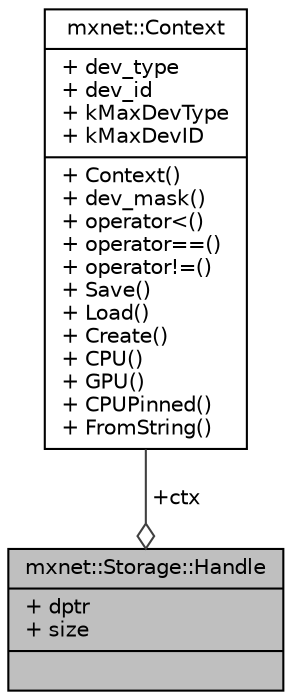 digraph "mxnet::Storage::Handle"
{
  edge [fontname="Helvetica",fontsize="10",labelfontname="Helvetica",labelfontsize="10"];
  node [fontname="Helvetica",fontsize="10",shape=record];
  Node1 [label="{mxnet::Storage::Handle\n|+ dptr\l+ size\l|}",height=0.2,width=0.4,color="black", fillcolor="grey75", style="filled" fontcolor="black"];
  Node2 -> Node1 [color="grey25",fontsize="10",style="solid",label=" +ctx" ,arrowhead="odiamond",fontname="Helvetica"];
  Node2 [label="{mxnet::Context\n|+ dev_type\l+ dev_id\l+ kMaxDevType\l+ kMaxDevID\l|+ Context()\l+ dev_mask()\l+ operator\<()\l+ operator==()\l+ operator!=()\l+ Save()\l+ Load()\l+ Create()\l+ CPU()\l+ GPU()\l+ CPUPinned()\l+ FromString()\l}",height=0.2,width=0.4,color="black", fillcolor="white", style="filled",URL="$structmxnet_1_1Context.html",tooltip="Context information about the execution environment. "];
}
